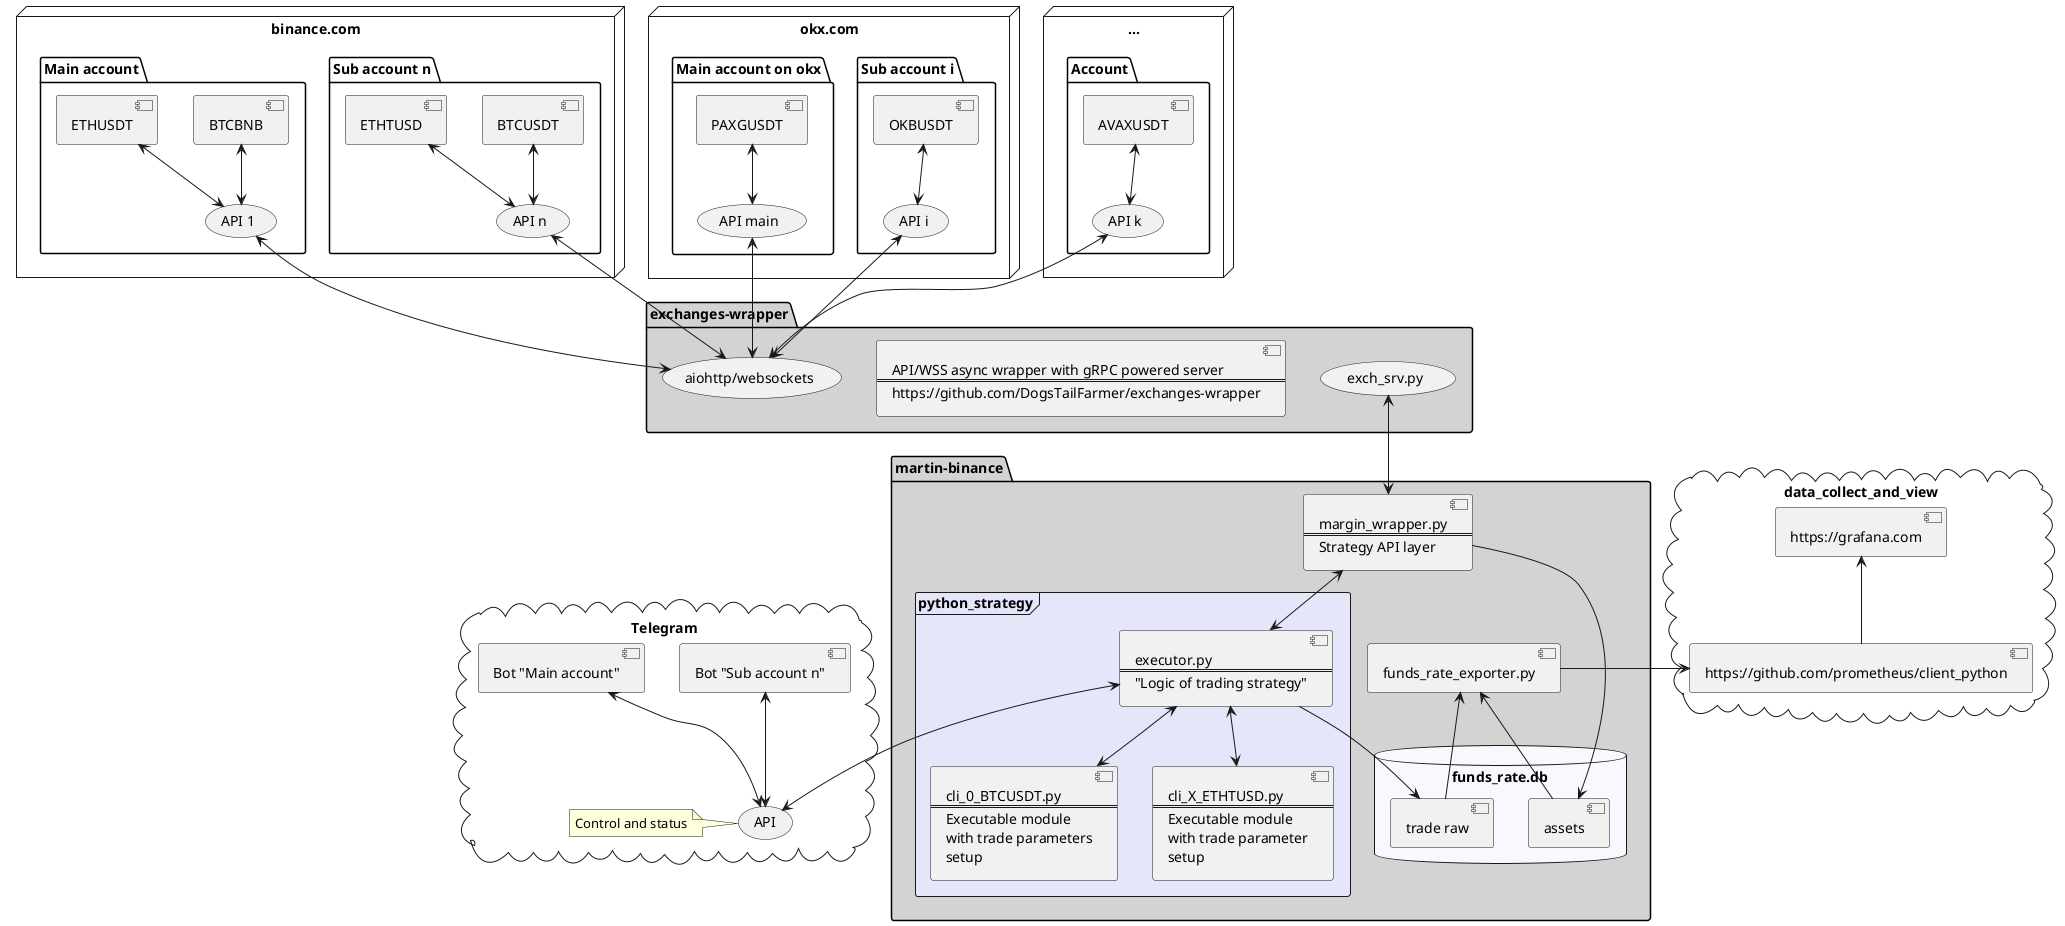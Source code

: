 @startuml
'https://plantuml.com/component-diagram

node "binance.com" {
    package "Sub account n" {
        [BTCUSDT] <--> (API n)
        [ETHTUSD] <--> (API n)
  }
    package "Main account" {
        [BTCBNB] <--> (API 1)
        [ETHUSDT] <--> (API 1)
  }
}

node "okx.com" {
    package "Sub account i" {
        [OKBUSDT] <--> (API i)
  }
     package "Main account on okx" {
        [PAXGUSDT] <--> (API main)
  }
}

node "..." {
     package "Account" {
        [AVAXUSDT] <--> (API k)
  }
}

package "exchanges-wrapper" #D3D3D3 {
    component ew [API/WSS async wrapper with gRPC powered server
    ===
    https://github.com/DogsTailFarmer/exchanges-wrapper]
    (aiohttp/websockets)
    (exch_srv.py) as srv
}

package "martin-binance" #D3D3D3 {
    [funds_rate_exporter.py] as exp
    database funds_rate.db #F8F8FF {
    [assets] -up-> exp
    [trade raw] -up-> exp
    }
    component mw [
        margin_wrapper.py
        ===
        Strategy API layer
    ]
    frame python_strategy #E6E6FA {
        component ex [
            executor.py
            ===
            "Logic of trading strategy"
        ]
        component c1 [
            cli_0_BTCUSDT.py
            ===
            Executable module
            with trade parameters
            setup
        ]
        component cn [
            cli_X_ETHTUSD.py
            ===
            Executable module
            with trade parameter
            setup
        ]
   }
[mw] <-up-> [srv]
[ex] <-up-> [mw]
[c1] <-up-> [ex]
[cn] <-up-> [ex]
}

cloud Telegram {
    [Bot "Sub account n"] <-down-> (API)
    [Bot "Main account"] <-down-> (API)
    note left of API : Control and status
}

cloud data_collect_and_view {
[https://grafana.com] as gr
[https://github.com/prometheus/client_python] as prom
}


[aiohttp/websockets] <-up-> (API 1)
[aiohttp/websockets] <-up-> (API n)
[aiohttp/websockets] <-up-> (API main)
[aiohttp/websockets] <-up-> (API i)
[aiohttp/websockets] <-up-> (API k)
[ex] --> [trade raw]
[mw] --> [assets]
[exp] -left-> prom
prom -up-> gr
[ex] <--> API

@enduml